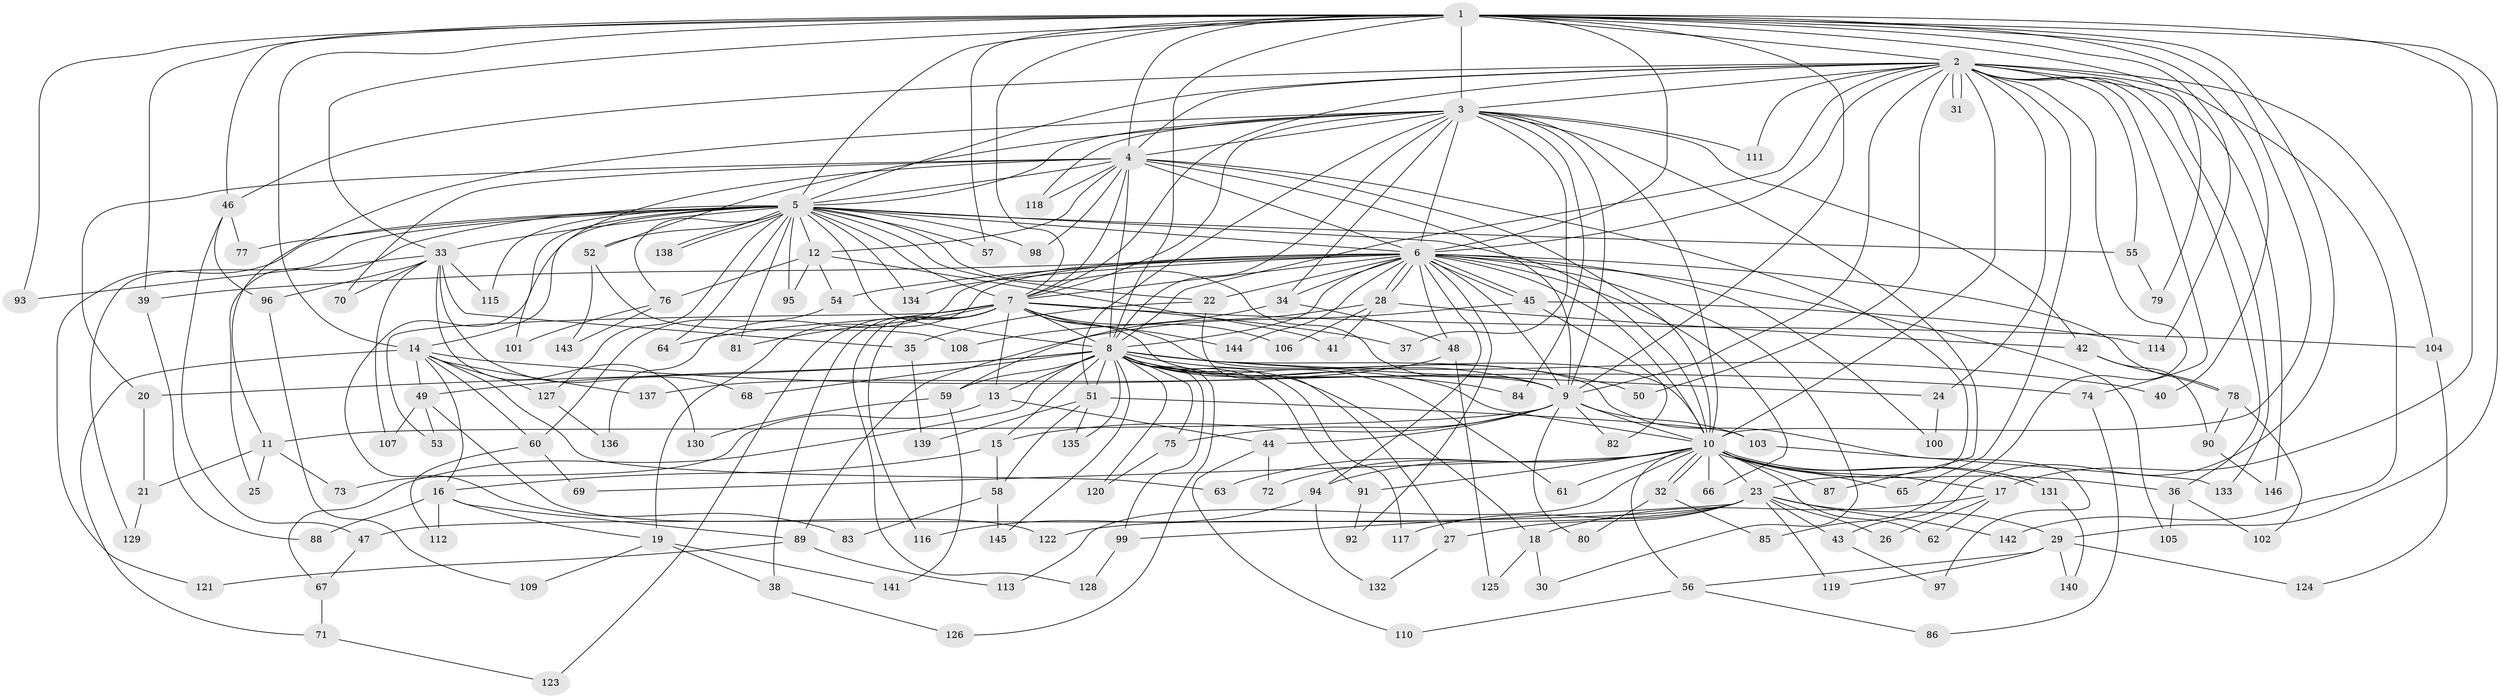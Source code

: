 // coarse degree distribution, {21: 0.017543859649122806, 24: 0.008771929824561403, 20: 0.008771929824561403, 25: 0.008771929824561403, 31: 0.008771929824561403, 29: 0.008771929824561403, 33: 0.008771929824561403, 16: 0.008771929824561403, 27: 0.008771929824561403, 5: 0.06140350877192982, 6: 0.03508771929824561, 4: 0.13157894736842105, 14: 0.008771929824561403, 3: 0.16666666666666666, 2: 0.5, 11: 0.008771929824561403}
// Generated by graph-tools (version 1.1) at 2025/41/03/06/25 10:41:40]
// undirected, 146 vertices, 317 edges
graph export_dot {
graph [start="1"]
  node [color=gray90,style=filled];
  1;
  2;
  3;
  4;
  5;
  6;
  7;
  8;
  9;
  10;
  11;
  12;
  13;
  14;
  15;
  16;
  17;
  18;
  19;
  20;
  21;
  22;
  23;
  24;
  25;
  26;
  27;
  28;
  29;
  30;
  31;
  32;
  33;
  34;
  35;
  36;
  37;
  38;
  39;
  40;
  41;
  42;
  43;
  44;
  45;
  46;
  47;
  48;
  49;
  50;
  51;
  52;
  53;
  54;
  55;
  56;
  57;
  58;
  59;
  60;
  61;
  62;
  63;
  64;
  65;
  66;
  67;
  68;
  69;
  70;
  71;
  72;
  73;
  74;
  75;
  76;
  77;
  78;
  79;
  80;
  81;
  82;
  83;
  84;
  85;
  86;
  87;
  88;
  89;
  90;
  91;
  92;
  93;
  94;
  95;
  96;
  97;
  98;
  99;
  100;
  101;
  102;
  103;
  104;
  105;
  106;
  107;
  108;
  109;
  110;
  111;
  112;
  113;
  114;
  115;
  116;
  117;
  118;
  119;
  120;
  121;
  122;
  123;
  124;
  125;
  126;
  127;
  128;
  129;
  130;
  131;
  132;
  133;
  134;
  135;
  136;
  137;
  138;
  139;
  140;
  141;
  142;
  143;
  144;
  145;
  146;
  1 -- 2;
  1 -- 3;
  1 -- 4;
  1 -- 5;
  1 -- 6;
  1 -- 7;
  1 -- 8;
  1 -- 9;
  1 -- 10;
  1 -- 14;
  1 -- 17;
  1 -- 29;
  1 -- 33;
  1 -- 39;
  1 -- 40;
  1 -- 43;
  1 -- 46;
  1 -- 57;
  1 -- 79;
  1 -- 93;
  1 -- 114;
  2 -- 3;
  2 -- 4;
  2 -- 5;
  2 -- 6;
  2 -- 7;
  2 -- 8;
  2 -- 9;
  2 -- 10;
  2 -- 24;
  2 -- 31;
  2 -- 31;
  2 -- 36;
  2 -- 46;
  2 -- 50;
  2 -- 55;
  2 -- 65;
  2 -- 74;
  2 -- 85;
  2 -- 104;
  2 -- 111;
  2 -- 133;
  2 -- 142;
  2 -- 146;
  3 -- 4;
  3 -- 5;
  3 -- 6;
  3 -- 7;
  3 -- 8;
  3 -- 9;
  3 -- 10;
  3 -- 11;
  3 -- 34;
  3 -- 37;
  3 -- 42;
  3 -- 51;
  3 -- 52;
  3 -- 84;
  3 -- 87;
  3 -- 111;
  3 -- 118;
  4 -- 5;
  4 -- 6;
  4 -- 7;
  4 -- 8;
  4 -- 9;
  4 -- 10;
  4 -- 12;
  4 -- 20;
  4 -- 23;
  4 -- 70;
  4 -- 98;
  4 -- 101;
  4 -- 118;
  5 -- 6;
  5 -- 7;
  5 -- 8;
  5 -- 9;
  5 -- 10;
  5 -- 12;
  5 -- 14;
  5 -- 22;
  5 -- 25;
  5 -- 33;
  5 -- 52;
  5 -- 55;
  5 -- 57;
  5 -- 64;
  5 -- 76;
  5 -- 77;
  5 -- 81;
  5 -- 83;
  5 -- 95;
  5 -- 98;
  5 -- 115;
  5 -- 121;
  5 -- 127;
  5 -- 129;
  5 -- 134;
  5 -- 138;
  5 -- 138;
  6 -- 7;
  6 -- 8;
  6 -- 9;
  6 -- 10;
  6 -- 19;
  6 -- 22;
  6 -- 28;
  6 -- 28;
  6 -- 30;
  6 -- 34;
  6 -- 39;
  6 -- 45;
  6 -- 45;
  6 -- 48;
  6 -- 54;
  6 -- 66;
  6 -- 78;
  6 -- 92;
  6 -- 94;
  6 -- 100;
  6 -- 105;
  6 -- 134;
  6 -- 136;
  6 -- 144;
  7 -- 8;
  7 -- 9;
  7 -- 10;
  7 -- 13;
  7 -- 37;
  7 -- 38;
  7 -- 53;
  7 -- 64;
  7 -- 81;
  7 -- 104;
  7 -- 106;
  7 -- 116;
  7 -- 123;
  7 -- 128;
  7 -- 144;
  8 -- 9;
  8 -- 10;
  8 -- 13;
  8 -- 15;
  8 -- 18;
  8 -- 20;
  8 -- 24;
  8 -- 40;
  8 -- 49;
  8 -- 50;
  8 -- 51;
  8 -- 59;
  8 -- 61;
  8 -- 67;
  8 -- 68;
  8 -- 75;
  8 -- 84;
  8 -- 91;
  8 -- 97;
  8 -- 99;
  8 -- 117;
  8 -- 120;
  8 -- 126;
  8 -- 135;
  8 -- 145;
  9 -- 10;
  9 -- 11;
  9 -- 15;
  9 -- 44;
  9 -- 75;
  9 -- 80;
  9 -- 82;
  9 -- 103;
  10 -- 17;
  10 -- 23;
  10 -- 32;
  10 -- 32;
  10 -- 36;
  10 -- 56;
  10 -- 61;
  10 -- 62;
  10 -- 63;
  10 -- 65;
  10 -- 66;
  10 -- 69;
  10 -- 72;
  10 -- 87;
  10 -- 91;
  10 -- 94;
  10 -- 113;
  10 -- 131;
  10 -- 131;
  11 -- 21;
  11 -- 25;
  11 -- 73;
  12 -- 41;
  12 -- 54;
  12 -- 76;
  12 -- 95;
  13 -- 44;
  13 -- 73;
  14 -- 16;
  14 -- 49;
  14 -- 60;
  14 -- 63;
  14 -- 71;
  14 -- 74;
  14 -- 127;
  14 -- 137;
  15 -- 16;
  15 -- 58;
  16 -- 19;
  16 -- 88;
  16 -- 89;
  16 -- 112;
  17 -- 18;
  17 -- 26;
  17 -- 62;
  18 -- 30;
  18 -- 125;
  19 -- 38;
  19 -- 109;
  19 -- 141;
  20 -- 21;
  21 -- 129;
  22 -- 27;
  22 -- 35;
  23 -- 26;
  23 -- 27;
  23 -- 29;
  23 -- 43;
  23 -- 47;
  23 -- 99;
  23 -- 117;
  23 -- 119;
  23 -- 122;
  23 -- 142;
  24 -- 100;
  27 -- 132;
  28 -- 41;
  28 -- 42;
  28 -- 59;
  28 -- 106;
  29 -- 56;
  29 -- 119;
  29 -- 124;
  29 -- 140;
  32 -- 80;
  32 -- 85;
  33 -- 35;
  33 -- 68;
  33 -- 70;
  33 -- 93;
  33 -- 96;
  33 -- 107;
  33 -- 115;
  33 -- 130;
  34 -- 48;
  34 -- 108;
  35 -- 139;
  36 -- 102;
  36 -- 105;
  38 -- 126;
  39 -- 88;
  42 -- 78;
  42 -- 90;
  43 -- 97;
  44 -- 72;
  44 -- 110;
  45 -- 82;
  45 -- 89;
  45 -- 114;
  46 -- 47;
  46 -- 77;
  46 -- 96;
  47 -- 67;
  48 -- 125;
  48 -- 137;
  49 -- 53;
  49 -- 107;
  49 -- 122;
  51 -- 58;
  51 -- 103;
  51 -- 135;
  51 -- 139;
  52 -- 108;
  52 -- 143;
  54 -- 60;
  55 -- 79;
  56 -- 86;
  56 -- 110;
  58 -- 83;
  58 -- 145;
  59 -- 130;
  59 -- 141;
  60 -- 69;
  60 -- 112;
  67 -- 71;
  71 -- 123;
  74 -- 86;
  75 -- 120;
  76 -- 101;
  76 -- 143;
  78 -- 90;
  78 -- 102;
  89 -- 113;
  89 -- 121;
  90 -- 146;
  91 -- 92;
  94 -- 116;
  94 -- 132;
  96 -- 109;
  99 -- 128;
  103 -- 133;
  104 -- 124;
  127 -- 136;
  131 -- 140;
}
